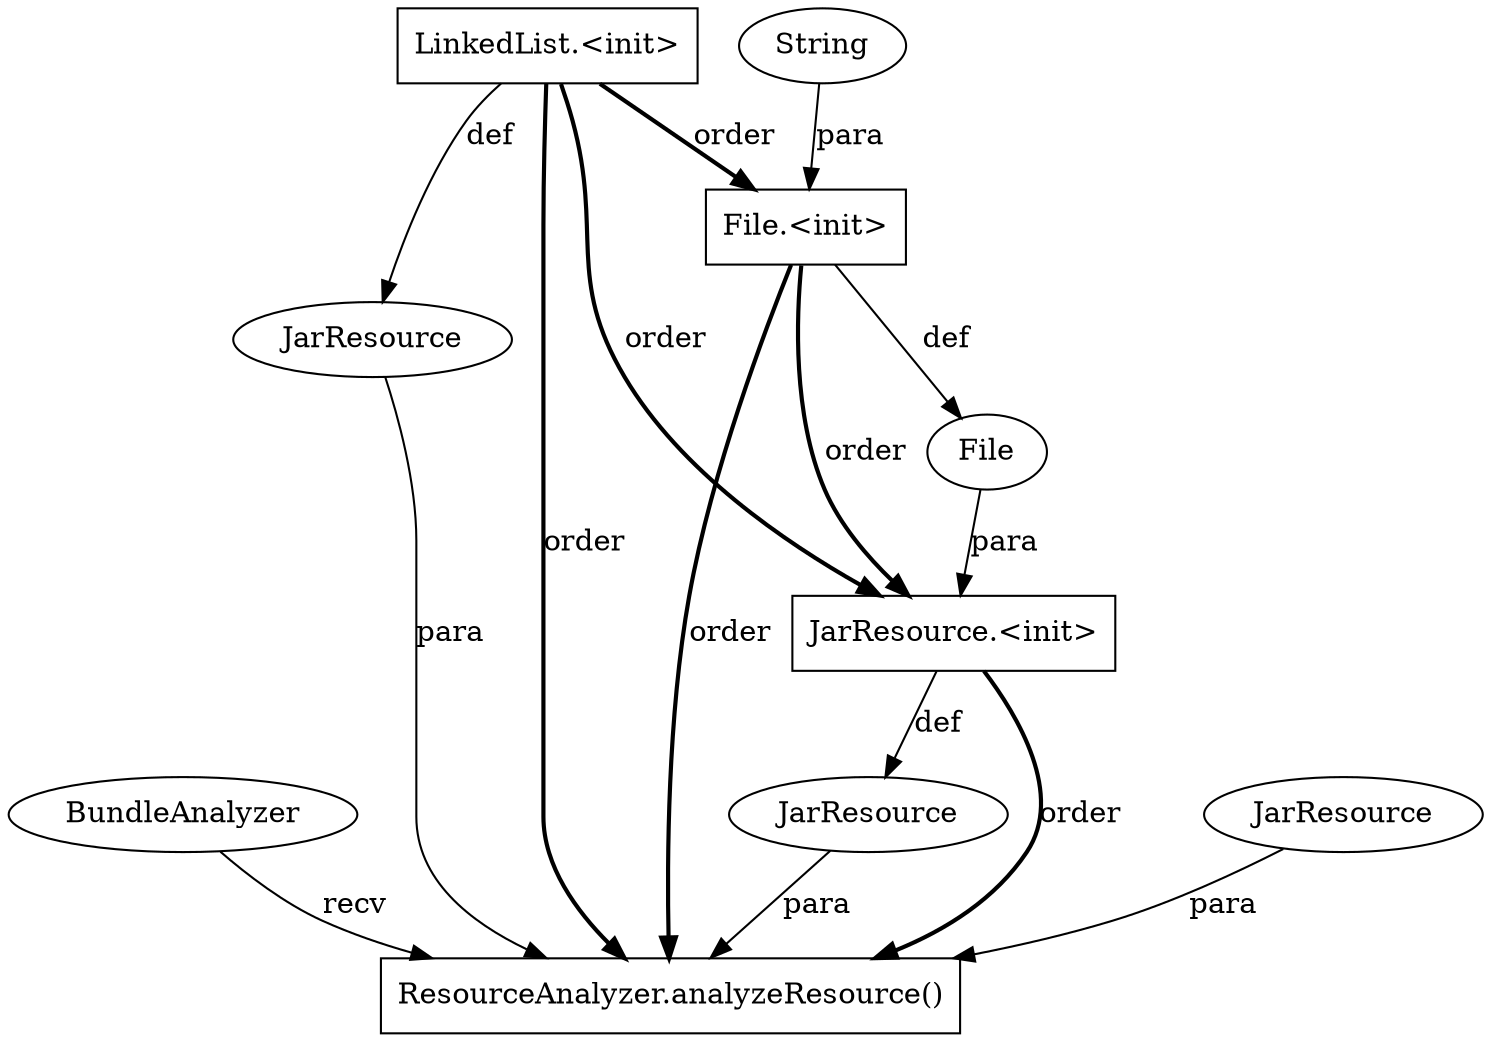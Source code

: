 digraph "AUG" {

  1 [ label="ResourceAnalyzer.analyzeResource()" shape="box" ];
  2 [ label="BundleAnalyzer" shape="ellipse" ];
  3 [ label="JarResource" shape="ellipse" ];
  4 [ label="JarResource" shape="ellipse" ];
  5 [ label="JarResource" shape="ellipse" ];
  6 [ label="LinkedList.<init>" shape="box" ];
  7 [ label="JarResource.<init>" shape="box" ];
  8 [ label="File" shape="ellipse" ];
  9 [ label="File.<init>" shape="box" ];
  10 [ label="String" shape="ellipse" ];
  3 -> 1 [ label="para" style="solid" ];
  6 -> 1 [ label="order" style="bold" ];
  9 -> 1 [ label="order" style="bold" ];
  5 -> 1 [ label="para" style="solid" ];
  2 -> 1 [ label="recv" style="solid" ];
  4 -> 1 [ label="para" style="solid" ];
  7 -> 1 [ label="order" style="bold" ];
  6 -> 3 [ label="def" style="solid" ];
  7 -> 5 [ label="def" style="solid" ];
  6 -> 7 [ label="order" style="bold" ];
  9 -> 7 [ label="order" style="bold" ];
  8 -> 7 [ label="para" style="solid" ];
  9 -> 8 [ label="def" style="solid" ];
  10 -> 9 [ label="para" style="solid" ];
  6 -> 9 [ label="order" style="bold" ];
}
